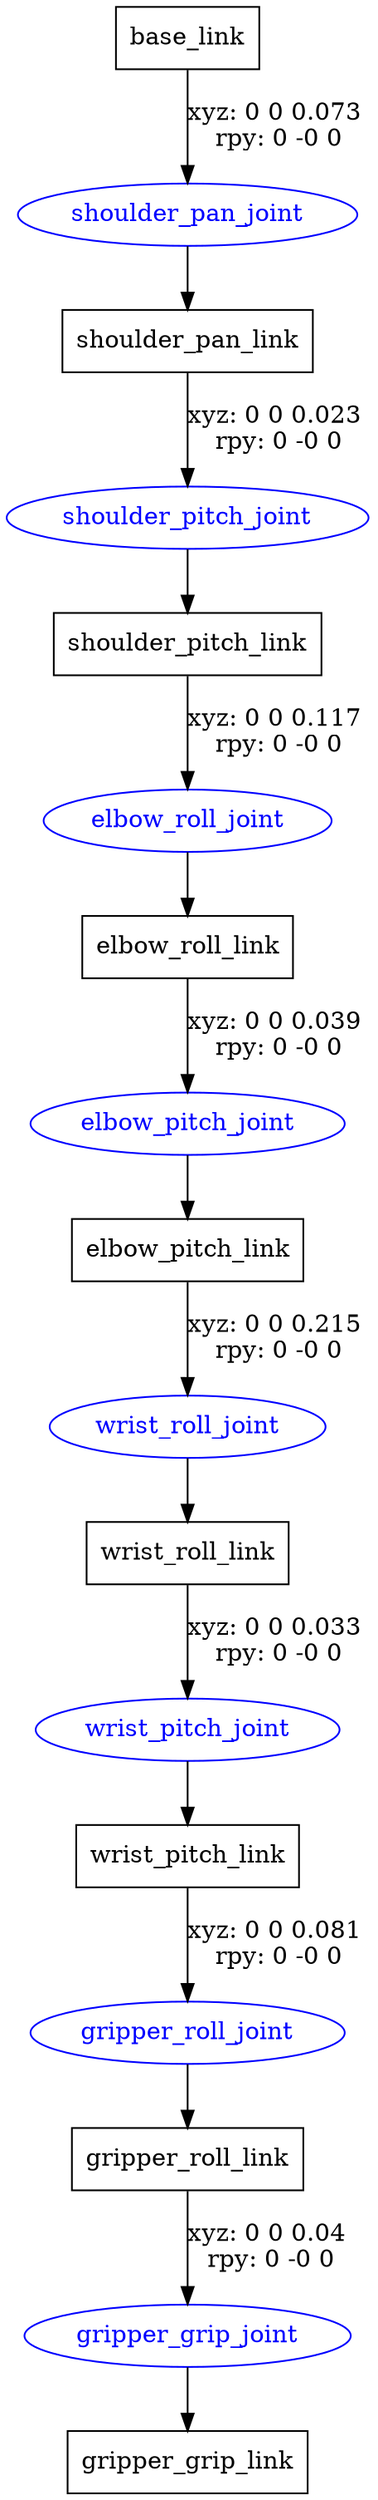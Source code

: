 digraph G {
node [shape=box];
"base_link" [label="base_link"];
"shoulder_pan_link" [label="shoulder_pan_link"];
"shoulder_pitch_link" [label="shoulder_pitch_link"];
"elbow_roll_link" [label="elbow_roll_link"];
"elbow_pitch_link" [label="elbow_pitch_link"];
"wrist_roll_link" [label="wrist_roll_link"];
"wrist_pitch_link" [label="wrist_pitch_link"];
"gripper_roll_link" [label="gripper_roll_link"];
"gripper_grip_link" [label="gripper_grip_link"];
node [shape=ellipse, color=blue, fontcolor=blue];
"base_link" -> "shoulder_pan_joint" [label="xyz: 0 0 0.073 \nrpy: 0 -0 0"]
"shoulder_pan_joint" -> "shoulder_pan_link"
"shoulder_pan_link" -> "shoulder_pitch_joint" [label="xyz: 0 0 0.023 \nrpy: 0 -0 0"]
"shoulder_pitch_joint" -> "shoulder_pitch_link"
"shoulder_pitch_link" -> "elbow_roll_joint" [label="xyz: 0 0 0.117 \nrpy: 0 -0 0"]
"elbow_roll_joint" -> "elbow_roll_link"
"elbow_roll_link" -> "elbow_pitch_joint" [label="xyz: 0 0 0.039 \nrpy: 0 -0 0"]
"elbow_pitch_joint" -> "elbow_pitch_link"
"elbow_pitch_link" -> "wrist_roll_joint" [label="xyz: 0 0 0.215 \nrpy: 0 -0 0"]
"wrist_roll_joint" -> "wrist_roll_link"
"wrist_roll_link" -> "wrist_pitch_joint" [label="xyz: 0 0 0.033 \nrpy: 0 -0 0"]
"wrist_pitch_joint" -> "wrist_pitch_link"
"wrist_pitch_link" -> "gripper_roll_joint" [label="xyz: 0 0 0.081 \nrpy: 0 -0 0"]
"gripper_roll_joint" -> "gripper_roll_link"
"gripper_roll_link" -> "gripper_grip_joint" [label="xyz: 0 0 0.04 \nrpy: 0 -0 0"]
"gripper_grip_joint" -> "gripper_grip_link"
}
